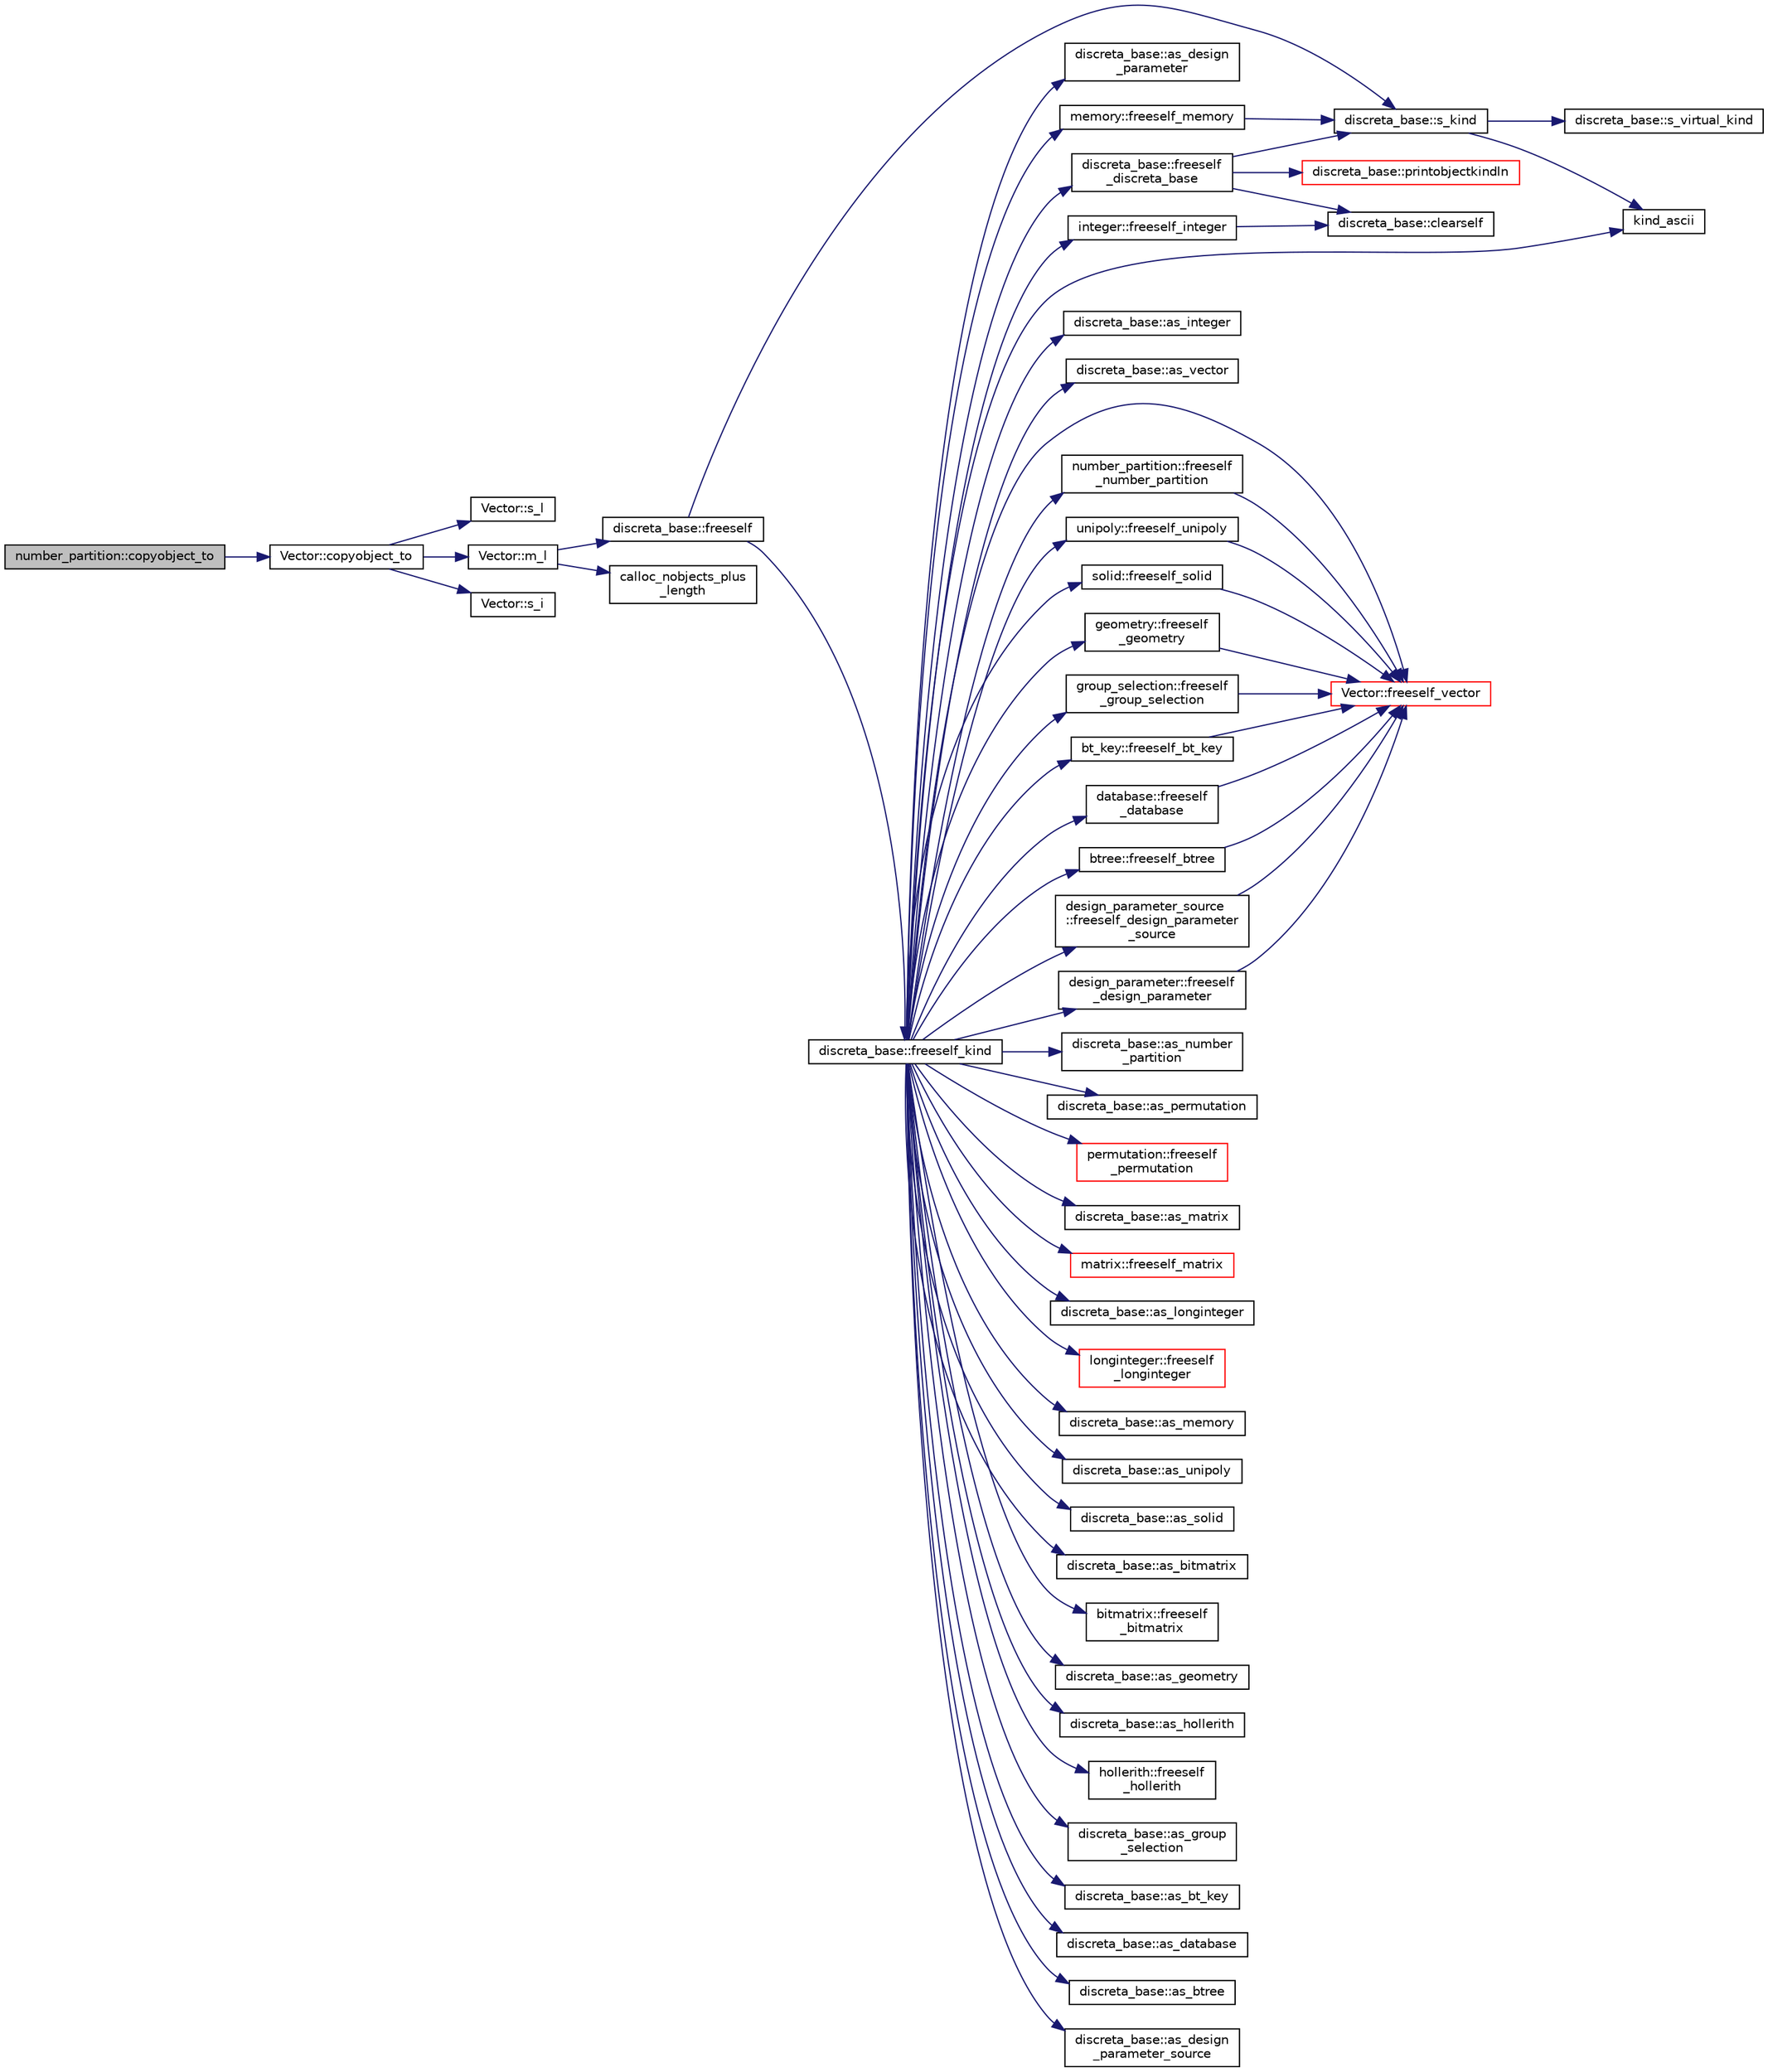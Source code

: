 digraph "number_partition::copyobject_to"
{
  edge [fontname="Helvetica",fontsize="10",labelfontname="Helvetica",labelfontsize="10"];
  node [fontname="Helvetica",fontsize="10",shape=record];
  rankdir="LR";
  Node252 [label="number_partition::copyobject_to",height=0.2,width=0.4,color="black", fillcolor="grey75", style="filled", fontcolor="black"];
  Node252 -> Node253 [color="midnightblue",fontsize="10",style="solid",fontname="Helvetica"];
  Node253 [label="Vector::copyobject_to",height=0.2,width=0.4,color="black", fillcolor="white", style="filled",URL="$d5/db2/class_vector.html#af657307f3d344c8cef5d633335a5f484"];
  Node253 -> Node254 [color="midnightblue",fontsize="10",style="solid",fontname="Helvetica"];
  Node254 [label="Vector::s_l",height=0.2,width=0.4,color="black", fillcolor="white", style="filled",URL="$d5/db2/class_vector.html#ad2dc082288f858d22a528832289e0704"];
  Node253 -> Node255 [color="midnightblue",fontsize="10",style="solid",fontname="Helvetica"];
  Node255 [label="Vector::m_l",height=0.2,width=0.4,color="black", fillcolor="white", style="filled",URL="$d5/db2/class_vector.html#a00f5520c2a6b4f5282a1a8bcf8ea74eb"];
  Node255 -> Node256 [color="midnightblue",fontsize="10",style="solid",fontname="Helvetica"];
  Node256 [label="discreta_base::freeself",height=0.2,width=0.4,color="black", fillcolor="white", style="filled",URL="$d7/d71/classdiscreta__base.html#a9a3c9501a562293b5667c11b9174d6e5"];
  Node256 -> Node257 [color="midnightblue",fontsize="10",style="solid",fontname="Helvetica"];
  Node257 [label="discreta_base::freeself_kind",height=0.2,width=0.4,color="black", fillcolor="white", style="filled",URL="$d7/d71/classdiscreta__base.html#a63a23ada2165b3838fab719ed458cec8"];
  Node257 -> Node258 [color="midnightblue",fontsize="10",style="solid",fontname="Helvetica"];
  Node258 [label="discreta_base::freeself\l_discreta_base",height=0.2,width=0.4,color="black", fillcolor="white", style="filled",URL="$d7/d71/classdiscreta__base.html#a8b1ec2cee4566034441e066dc2c027db"];
  Node258 -> Node259 [color="midnightblue",fontsize="10",style="solid",fontname="Helvetica"];
  Node259 [label="discreta_base::s_kind",height=0.2,width=0.4,color="black", fillcolor="white", style="filled",URL="$d7/d71/classdiscreta__base.html#a8a830025c74adbbc3362418a7c2ba157"];
  Node259 -> Node260 [color="midnightblue",fontsize="10",style="solid",fontname="Helvetica"];
  Node260 [label="discreta_base::s_virtual_kind",height=0.2,width=0.4,color="black", fillcolor="white", style="filled",URL="$d7/d71/classdiscreta__base.html#a52778a6d6943a468be083d0785d418fb"];
  Node259 -> Node261 [color="midnightblue",fontsize="10",style="solid",fontname="Helvetica"];
  Node261 [label="kind_ascii",height=0.2,width=0.4,color="black", fillcolor="white", style="filled",URL="$d9/d60/discreta_8h.html#ad0ce825a9f29bc6cec27e1b64cfe27bf"];
  Node258 -> Node262 [color="midnightblue",fontsize="10",style="solid",fontname="Helvetica"];
  Node262 [label="discreta_base::printobjectkindln",height=0.2,width=0.4,color="red", fillcolor="white", style="filled",URL="$d7/d71/classdiscreta__base.html#a677ccc8f392ebedde05e453f8cf59559"];
  Node258 -> Node264 [color="midnightblue",fontsize="10",style="solid",fontname="Helvetica"];
  Node264 [label="discreta_base::clearself",height=0.2,width=0.4,color="black", fillcolor="white", style="filled",URL="$d7/d71/classdiscreta__base.html#acc3985eac311491ab6ea3e409cffd3c4"];
  Node257 -> Node265 [color="midnightblue",fontsize="10",style="solid",fontname="Helvetica"];
  Node265 [label="discreta_base::as_integer",height=0.2,width=0.4,color="black", fillcolor="white", style="filled",URL="$d7/d71/classdiscreta__base.html#a00d7691eaf874fd283d942692fe8dd26"];
  Node257 -> Node266 [color="midnightblue",fontsize="10",style="solid",fontname="Helvetica"];
  Node266 [label="integer::freeself_integer",height=0.2,width=0.4,color="black", fillcolor="white", style="filled",URL="$d0/de5/classinteger.html#a02eb557612c9db1820dd75a77151edc0"];
  Node266 -> Node264 [color="midnightblue",fontsize="10",style="solid",fontname="Helvetica"];
  Node257 -> Node267 [color="midnightblue",fontsize="10",style="solid",fontname="Helvetica"];
  Node267 [label="discreta_base::as_vector",height=0.2,width=0.4,color="black", fillcolor="white", style="filled",URL="$d7/d71/classdiscreta__base.html#a7bdd6cae39c380b128ee9e17e42cf020"];
  Node257 -> Node268 [color="midnightblue",fontsize="10",style="solid",fontname="Helvetica"];
  Node268 [label="Vector::freeself_vector",height=0.2,width=0.4,color="red", fillcolor="white", style="filled",URL="$d5/db2/class_vector.html#ad55c58937ca8fb342247a2c0fb572d20"];
  Node257 -> Node270 [color="midnightblue",fontsize="10",style="solid",fontname="Helvetica"];
  Node270 [label="discreta_base::as_number\l_partition",height=0.2,width=0.4,color="black", fillcolor="white", style="filled",URL="$d7/d71/classdiscreta__base.html#a307aa09de0e925d46697707968ffab00"];
  Node257 -> Node271 [color="midnightblue",fontsize="10",style="solid",fontname="Helvetica"];
  Node271 [label="number_partition::freeself\l_number_partition",height=0.2,width=0.4,color="black", fillcolor="white", style="filled",URL="$df/d50/classnumber__partition.html#aa74111c1c8cd218b654e7b7c1ca42eb5"];
  Node271 -> Node268 [color="midnightblue",fontsize="10",style="solid",fontname="Helvetica"];
  Node257 -> Node272 [color="midnightblue",fontsize="10",style="solid",fontname="Helvetica"];
  Node272 [label="discreta_base::as_permutation",height=0.2,width=0.4,color="black", fillcolor="white", style="filled",URL="$d7/d71/classdiscreta__base.html#aa4e72f36a82984239b12ae831e131098"];
  Node257 -> Node273 [color="midnightblue",fontsize="10",style="solid",fontname="Helvetica"];
  Node273 [label="permutation::freeself\l_permutation",height=0.2,width=0.4,color="red", fillcolor="white", style="filled",URL="$d0/d08/classpermutation.html#a1f86343fa765d71c976d79e5ce372c12"];
  Node257 -> Node274 [color="midnightblue",fontsize="10",style="solid",fontname="Helvetica"];
  Node274 [label="discreta_base::as_matrix",height=0.2,width=0.4,color="black", fillcolor="white", style="filled",URL="$d7/d71/classdiscreta__base.html#ae4d7f56d917a4707b838fbffde6467ff"];
  Node257 -> Node275 [color="midnightblue",fontsize="10",style="solid",fontname="Helvetica"];
  Node275 [label="matrix::freeself_matrix",height=0.2,width=0.4,color="red", fillcolor="white", style="filled",URL="$d1/d8d/classmatrix.html#ab47d61820499f35c15bf82fb6a3b9bd1"];
  Node257 -> Node277 [color="midnightblue",fontsize="10",style="solid",fontname="Helvetica"];
  Node277 [label="discreta_base::as_longinteger",height=0.2,width=0.4,color="black", fillcolor="white", style="filled",URL="$d7/d71/classdiscreta__base.html#a20a094639eb711b10c8694c51937f7cd"];
  Node257 -> Node278 [color="midnightblue",fontsize="10",style="solid",fontname="Helvetica"];
  Node278 [label="longinteger::freeself\l_longinteger",height=0.2,width=0.4,color="red", fillcolor="white", style="filled",URL="$d3/d71/classlonginteger.html#a82006f4b7c6bf897de0387497e16c219"];
  Node257 -> Node280 [color="midnightblue",fontsize="10",style="solid",fontname="Helvetica"];
  Node280 [label="discreta_base::as_memory",height=0.2,width=0.4,color="black", fillcolor="white", style="filled",URL="$d7/d71/classdiscreta__base.html#ad94b2d7dce0cd4fa22db57f6e79c4bd2"];
  Node257 -> Node281 [color="midnightblue",fontsize="10",style="solid",fontname="Helvetica"];
  Node281 [label="memory::freeself_memory",height=0.2,width=0.4,color="black", fillcolor="white", style="filled",URL="$d8/d99/classmemory.html#a19366f9105d79a0e818cc19255d7ef4f"];
  Node281 -> Node259 [color="midnightblue",fontsize="10",style="solid",fontname="Helvetica"];
  Node257 -> Node282 [color="midnightblue",fontsize="10",style="solid",fontname="Helvetica"];
  Node282 [label="discreta_base::as_unipoly",height=0.2,width=0.4,color="black", fillcolor="white", style="filled",URL="$d7/d71/classdiscreta__base.html#ad50d8027f039fe5c2478cddb243adc9d"];
  Node257 -> Node283 [color="midnightblue",fontsize="10",style="solid",fontname="Helvetica"];
  Node283 [label="unipoly::freeself_unipoly",height=0.2,width=0.4,color="black", fillcolor="white", style="filled",URL="$d1/d89/classunipoly.html#aad315db6c6adb555a0c63877aab7d27e"];
  Node283 -> Node268 [color="midnightblue",fontsize="10",style="solid",fontname="Helvetica"];
  Node257 -> Node284 [color="midnightblue",fontsize="10",style="solid",fontname="Helvetica"];
  Node284 [label="discreta_base::as_solid",height=0.2,width=0.4,color="black", fillcolor="white", style="filled",URL="$d7/d71/classdiscreta__base.html#a1fc5f2b85ec97ab0a69dd64903c970a5"];
  Node257 -> Node285 [color="midnightblue",fontsize="10",style="solid",fontname="Helvetica"];
  Node285 [label="solid::freeself_solid",height=0.2,width=0.4,color="black", fillcolor="white", style="filled",URL="$d8/def/classsolid.html#a84c2f0abd7b24b1cf2ccefa9c99567fe"];
  Node285 -> Node268 [color="midnightblue",fontsize="10",style="solid",fontname="Helvetica"];
  Node257 -> Node286 [color="midnightblue",fontsize="10",style="solid",fontname="Helvetica"];
  Node286 [label="discreta_base::as_bitmatrix",height=0.2,width=0.4,color="black", fillcolor="white", style="filled",URL="$d7/d71/classdiscreta__base.html#a071ad54ea8ef6c9d1d15f532e5a76df6"];
  Node257 -> Node287 [color="midnightblue",fontsize="10",style="solid",fontname="Helvetica"];
  Node287 [label="bitmatrix::freeself\l_bitmatrix",height=0.2,width=0.4,color="black", fillcolor="white", style="filled",URL="$de/dc8/classbitmatrix.html#a4b84eed56a244df63819eae6b7ba1eff"];
  Node257 -> Node288 [color="midnightblue",fontsize="10",style="solid",fontname="Helvetica"];
  Node288 [label="discreta_base::as_geometry",height=0.2,width=0.4,color="black", fillcolor="white", style="filled",URL="$d7/d71/classdiscreta__base.html#a38fc7b4cdd830703e9d87354b79bc5c8"];
  Node257 -> Node289 [color="midnightblue",fontsize="10",style="solid",fontname="Helvetica"];
  Node289 [label="geometry::freeself\l_geometry",height=0.2,width=0.4,color="black", fillcolor="white", style="filled",URL="$da/d44/classgeometry.html#a504b1b52d24b4ae00d9fd0b7838b57e6"];
  Node289 -> Node268 [color="midnightblue",fontsize="10",style="solid",fontname="Helvetica"];
  Node257 -> Node290 [color="midnightblue",fontsize="10",style="solid",fontname="Helvetica"];
  Node290 [label="discreta_base::as_hollerith",height=0.2,width=0.4,color="black", fillcolor="white", style="filled",URL="$d7/d71/classdiscreta__base.html#a3e66f82711f314710107e2f29e589690"];
  Node257 -> Node291 [color="midnightblue",fontsize="10",style="solid",fontname="Helvetica"];
  Node291 [label="hollerith::freeself\l_hollerith",height=0.2,width=0.4,color="black", fillcolor="white", style="filled",URL="$d8/d99/classhollerith.html#a240d1b30780c9e09323d0b3ad5e2d1f7"];
  Node257 -> Node292 [color="midnightblue",fontsize="10",style="solid",fontname="Helvetica"];
  Node292 [label="discreta_base::as_group\l_selection",height=0.2,width=0.4,color="black", fillcolor="white", style="filled",URL="$d7/d71/classdiscreta__base.html#aae1bac4883c567718bef9fb610abbdc8"];
  Node257 -> Node293 [color="midnightblue",fontsize="10",style="solid",fontname="Helvetica"];
  Node293 [label="group_selection::freeself\l_group_selection",height=0.2,width=0.4,color="black", fillcolor="white", style="filled",URL="$d6/db0/classgroup__selection.html#a778b1a466858bf7f90516eeba1795798"];
  Node293 -> Node268 [color="midnightblue",fontsize="10",style="solid",fontname="Helvetica"];
  Node257 -> Node294 [color="midnightblue",fontsize="10",style="solid",fontname="Helvetica"];
  Node294 [label="discreta_base::as_bt_key",height=0.2,width=0.4,color="black", fillcolor="white", style="filled",URL="$d7/d71/classdiscreta__base.html#a2734c6e08dca17cf6588bd5064ec1b9f"];
  Node257 -> Node295 [color="midnightblue",fontsize="10",style="solid",fontname="Helvetica"];
  Node295 [label="bt_key::freeself_bt_key",height=0.2,width=0.4,color="black", fillcolor="white", style="filled",URL="$d1/de5/classbt__key.html#aad1f5a9b943d3ae072f1d09a9bb126c6"];
  Node295 -> Node268 [color="midnightblue",fontsize="10",style="solid",fontname="Helvetica"];
  Node257 -> Node296 [color="midnightblue",fontsize="10",style="solid",fontname="Helvetica"];
  Node296 [label="discreta_base::as_database",height=0.2,width=0.4,color="black", fillcolor="white", style="filled",URL="$d7/d71/classdiscreta__base.html#ab055d39d58210a2b03ba3d33703b09a9"];
  Node257 -> Node297 [color="midnightblue",fontsize="10",style="solid",fontname="Helvetica"];
  Node297 [label="database::freeself\l_database",height=0.2,width=0.4,color="black", fillcolor="white", style="filled",URL="$db/d72/classdatabase.html#a4dc263211f9b364e4fa733c8cf53e066"];
  Node297 -> Node268 [color="midnightblue",fontsize="10",style="solid",fontname="Helvetica"];
  Node257 -> Node298 [color="midnightblue",fontsize="10",style="solid",fontname="Helvetica"];
  Node298 [label="discreta_base::as_btree",height=0.2,width=0.4,color="black", fillcolor="white", style="filled",URL="$d7/d71/classdiscreta__base.html#a78e76674cef2ec113c17989c11288778"];
  Node257 -> Node299 [color="midnightblue",fontsize="10",style="solid",fontname="Helvetica"];
  Node299 [label="btree::freeself_btree",height=0.2,width=0.4,color="black", fillcolor="white", style="filled",URL="$dd/db0/classbtree.html#af866a69c5f887781efdcd491d71f2c28"];
  Node299 -> Node268 [color="midnightblue",fontsize="10",style="solid",fontname="Helvetica"];
  Node257 -> Node300 [color="midnightblue",fontsize="10",style="solid",fontname="Helvetica"];
  Node300 [label="discreta_base::as_design\l_parameter_source",height=0.2,width=0.4,color="black", fillcolor="white", style="filled",URL="$d7/d71/classdiscreta__base.html#a59cbf837c6582ded5bc586265d13d81a"];
  Node257 -> Node301 [color="midnightblue",fontsize="10",style="solid",fontname="Helvetica"];
  Node301 [label="design_parameter_source\l::freeself_design_parameter\l_source",height=0.2,width=0.4,color="black", fillcolor="white", style="filled",URL="$df/d4b/classdesign__parameter__source.html#a61e751fbde5330ede70525d4953bbc79"];
  Node301 -> Node268 [color="midnightblue",fontsize="10",style="solid",fontname="Helvetica"];
  Node257 -> Node302 [color="midnightblue",fontsize="10",style="solid",fontname="Helvetica"];
  Node302 [label="discreta_base::as_design\l_parameter",height=0.2,width=0.4,color="black", fillcolor="white", style="filled",URL="$d7/d71/classdiscreta__base.html#aab24ff38ea1c5471ab3de42e014d0f2a"];
  Node257 -> Node303 [color="midnightblue",fontsize="10",style="solid",fontname="Helvetica"];
  Node303 [label="design_parameter::freeself\l_design_parameter",height=0.2,width=0.4,color="black", fillcolor="white", style="filled",URL="$da/d94/classdesign__parameter.html#a0e7274960527530080b673a9d9e53fed"];
  Node303 -> Node268 [color="midnightblue",fontsize="10",style="solid",fontname="Helvetica"];
  Node257 -> Node261 [color="midnightblue",fontsize="10",style="solid",fontname="Helvetica"];
  Node256 -> Node259 [color="midnightblue",fontsize="10",style="solid",fontname="Helvetica"];
  Node255 -> Node304 [color="midnightblue",fontsize="10",style="solid",fontname="Helvetica"];
  Node304 [label="calloc_nobjects_plus\l_length",height=0.2,width=0.4,color="black", fillcolor="white", style="filled",URL="$d9/d60/discreta_8h.html#a71599d54c8c17dfa065a363f5cdd0aa4"];
  Node253 -> Node305 [color="midnightblue",fontsize="10",style="solid",fontname="Helvetica"];
  Node305 [label="Vector::s_i",height=0.2,width=0.4,color="black", fillcolor="white", style="filled",URL="$d5/db2/class_vector.html#a1c4fe1752523df8119f70dd550244871"];
}
